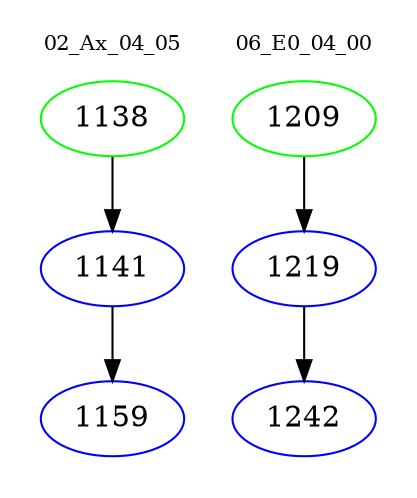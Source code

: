 digraph{
subgraph cluster_0 {
color = white
label = "02_Ax_04_05";
fontsize=10;
T0_1138 [label="1138", color="green"]
T0_1138 -> T0_1141 [color="black"]
T0_1141 [label="1141", color="blue"]
T0_1141 -> T0_1159 [color="black"]
T0_1159 [label="1159", color="blue"]
}
subgraph cluster_1 {
color = white
label = "06_E0_04_00";
fontsize=10;
T1_1209 [label="1209", color="green"]
T1_1209 -> T1_1219 [color="black"]
T1_1219 [label="1219", color="blue"]
T1_1219 -> T1_1242 [color="black"]
T1_1242 [label="1242", color="blue"]
}
}
